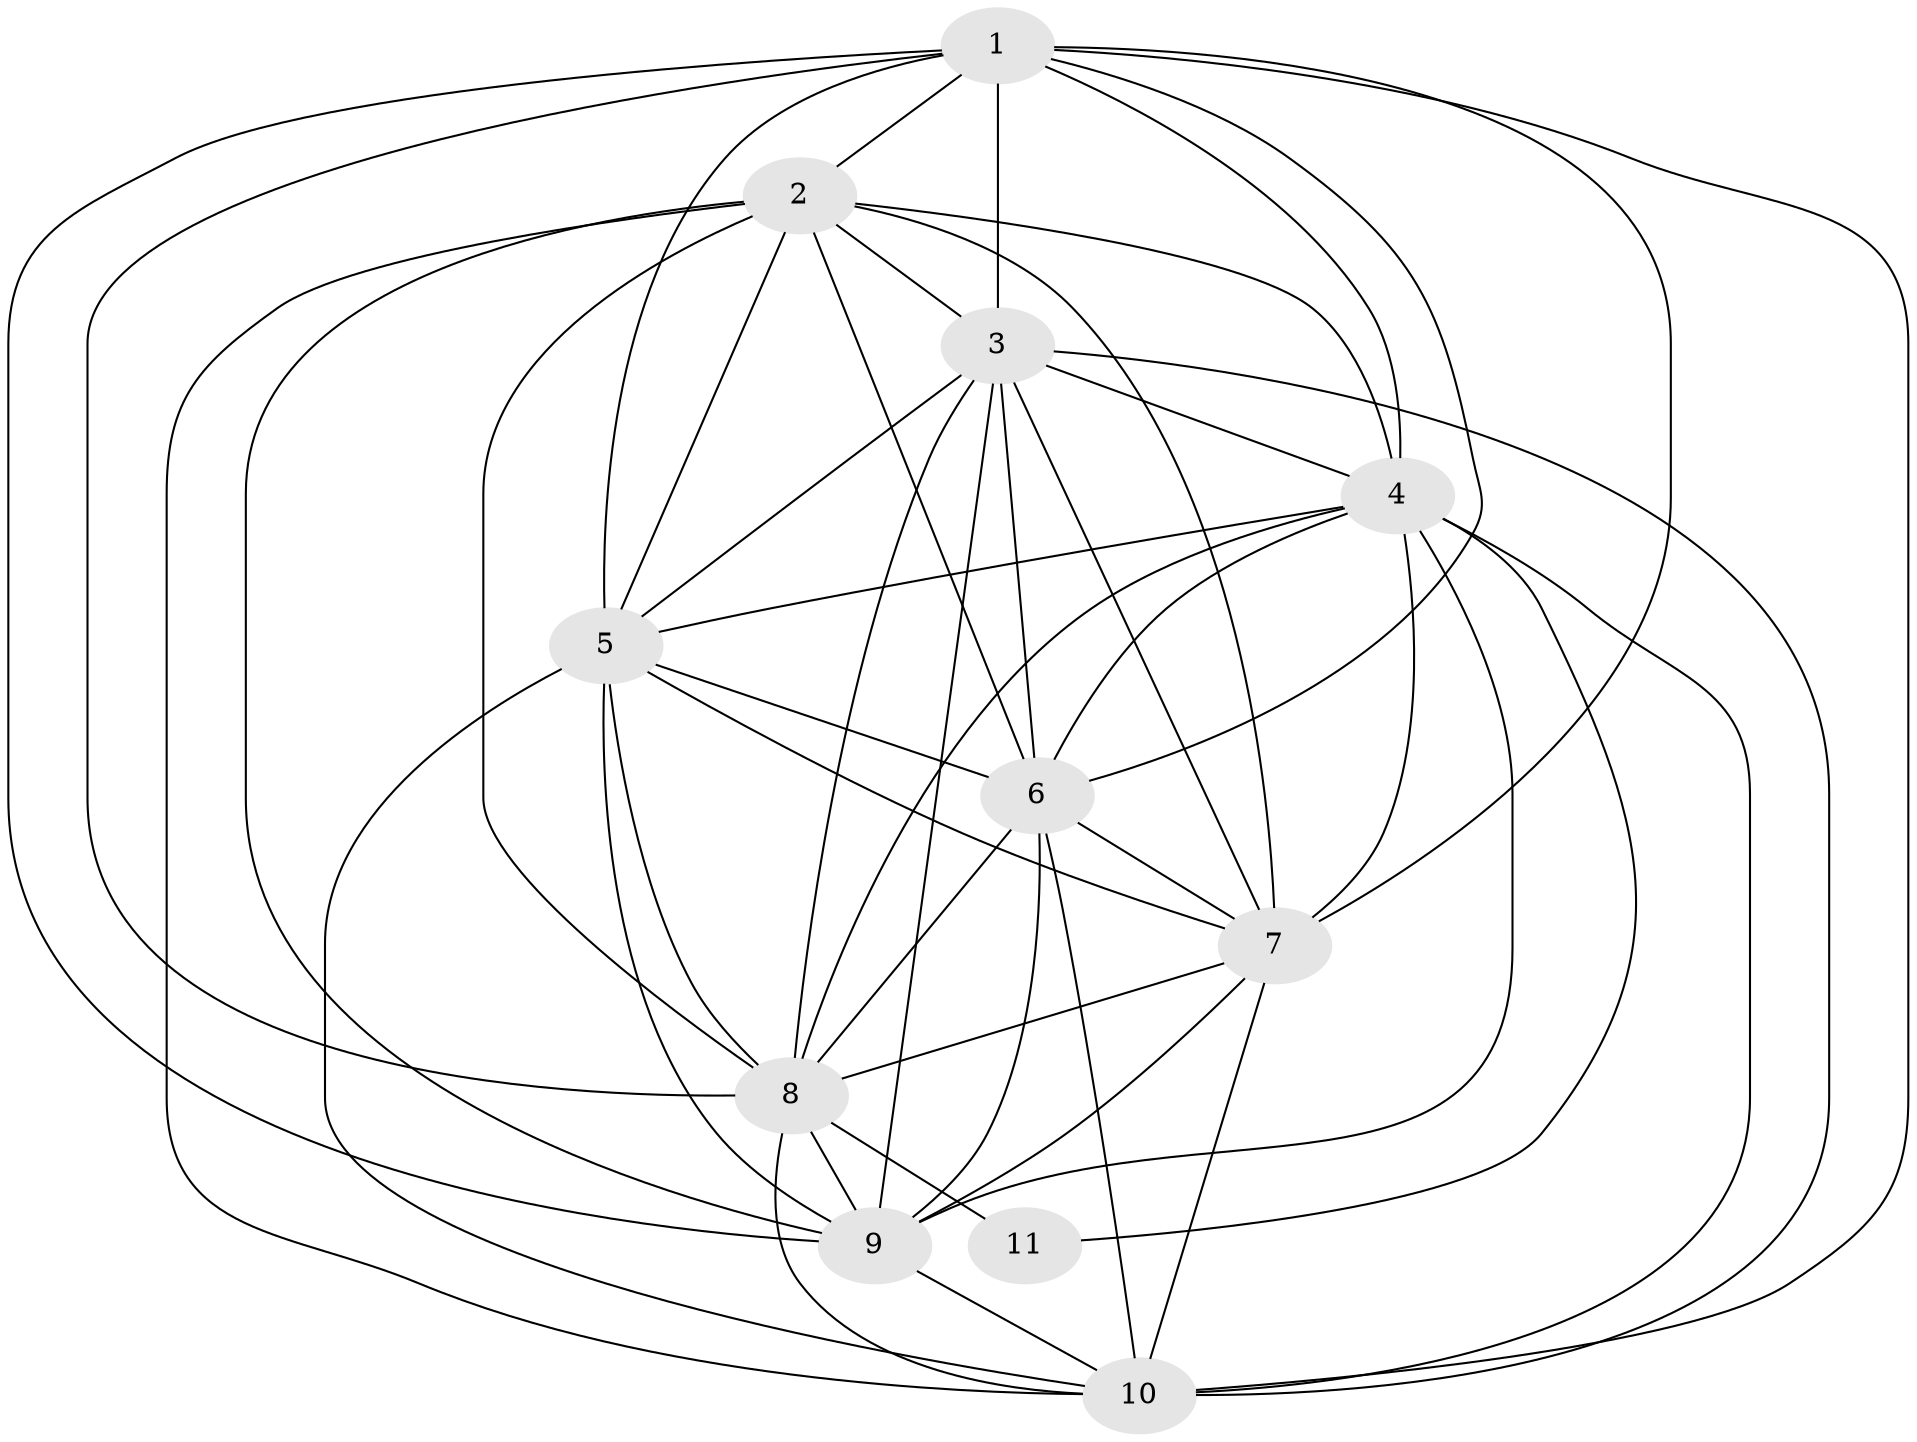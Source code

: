 // Generated by graph-tools (version 1.1) at 2025/46/02/15/25 05:46:28]
// undirected, 11 vertices, 47 edges
graph export_dot {
graph [start="1"]
  node [color=gray90,style=filled];
  1 [super="+13"];
  2;
  3 [super="+13+16+18"];
  4 [super="+12+15+16+18"];
  5 [super="+17+20"];
  6 [super="+12+14+19"];
  7 [super="+17+20"];
  8 [super="+14+19"];
  9;
  10;
  11 [super="+15"];
  1 -- 2;
  1 -- 3;
  1 -- 4;
  1 -- 5;
  1 -- 6;
  1 -- 7;
  1 -- 8;
  1 -- 9;
  1 -- 10;
  2 -- 3;
  2 -- 4;
  2 -- 5;
  2 -- 6;
  2 -- 7;
  2 -- 8;
  2 -- 9;
  2 -- 10;
  3 -- 4;
  3 -- 5;
  3 -- 6;
  3 -- 7;
  3 -- 8;
  3 -- 9;
  3 -- 10;
  4 -- 5;
  4 -- 6;
  4 -- 7;
  4 -- 8;
  4 -- 9;
  4 -- 10;
  4 -- 11;
  5 -- 6;
  5 -- 7;
  5 -- 8;
  5 -- 9;
  5 -- 10;
  6 -- 7;
  6 -- 8;
  6 -- 9;
  6 -- 10;
  7 -- 8;
  7 -- 9;
  7 -- 10;
  8 -- 9;
  8 -- 10;
  8 -- 11;
  9 -- 10;
}
